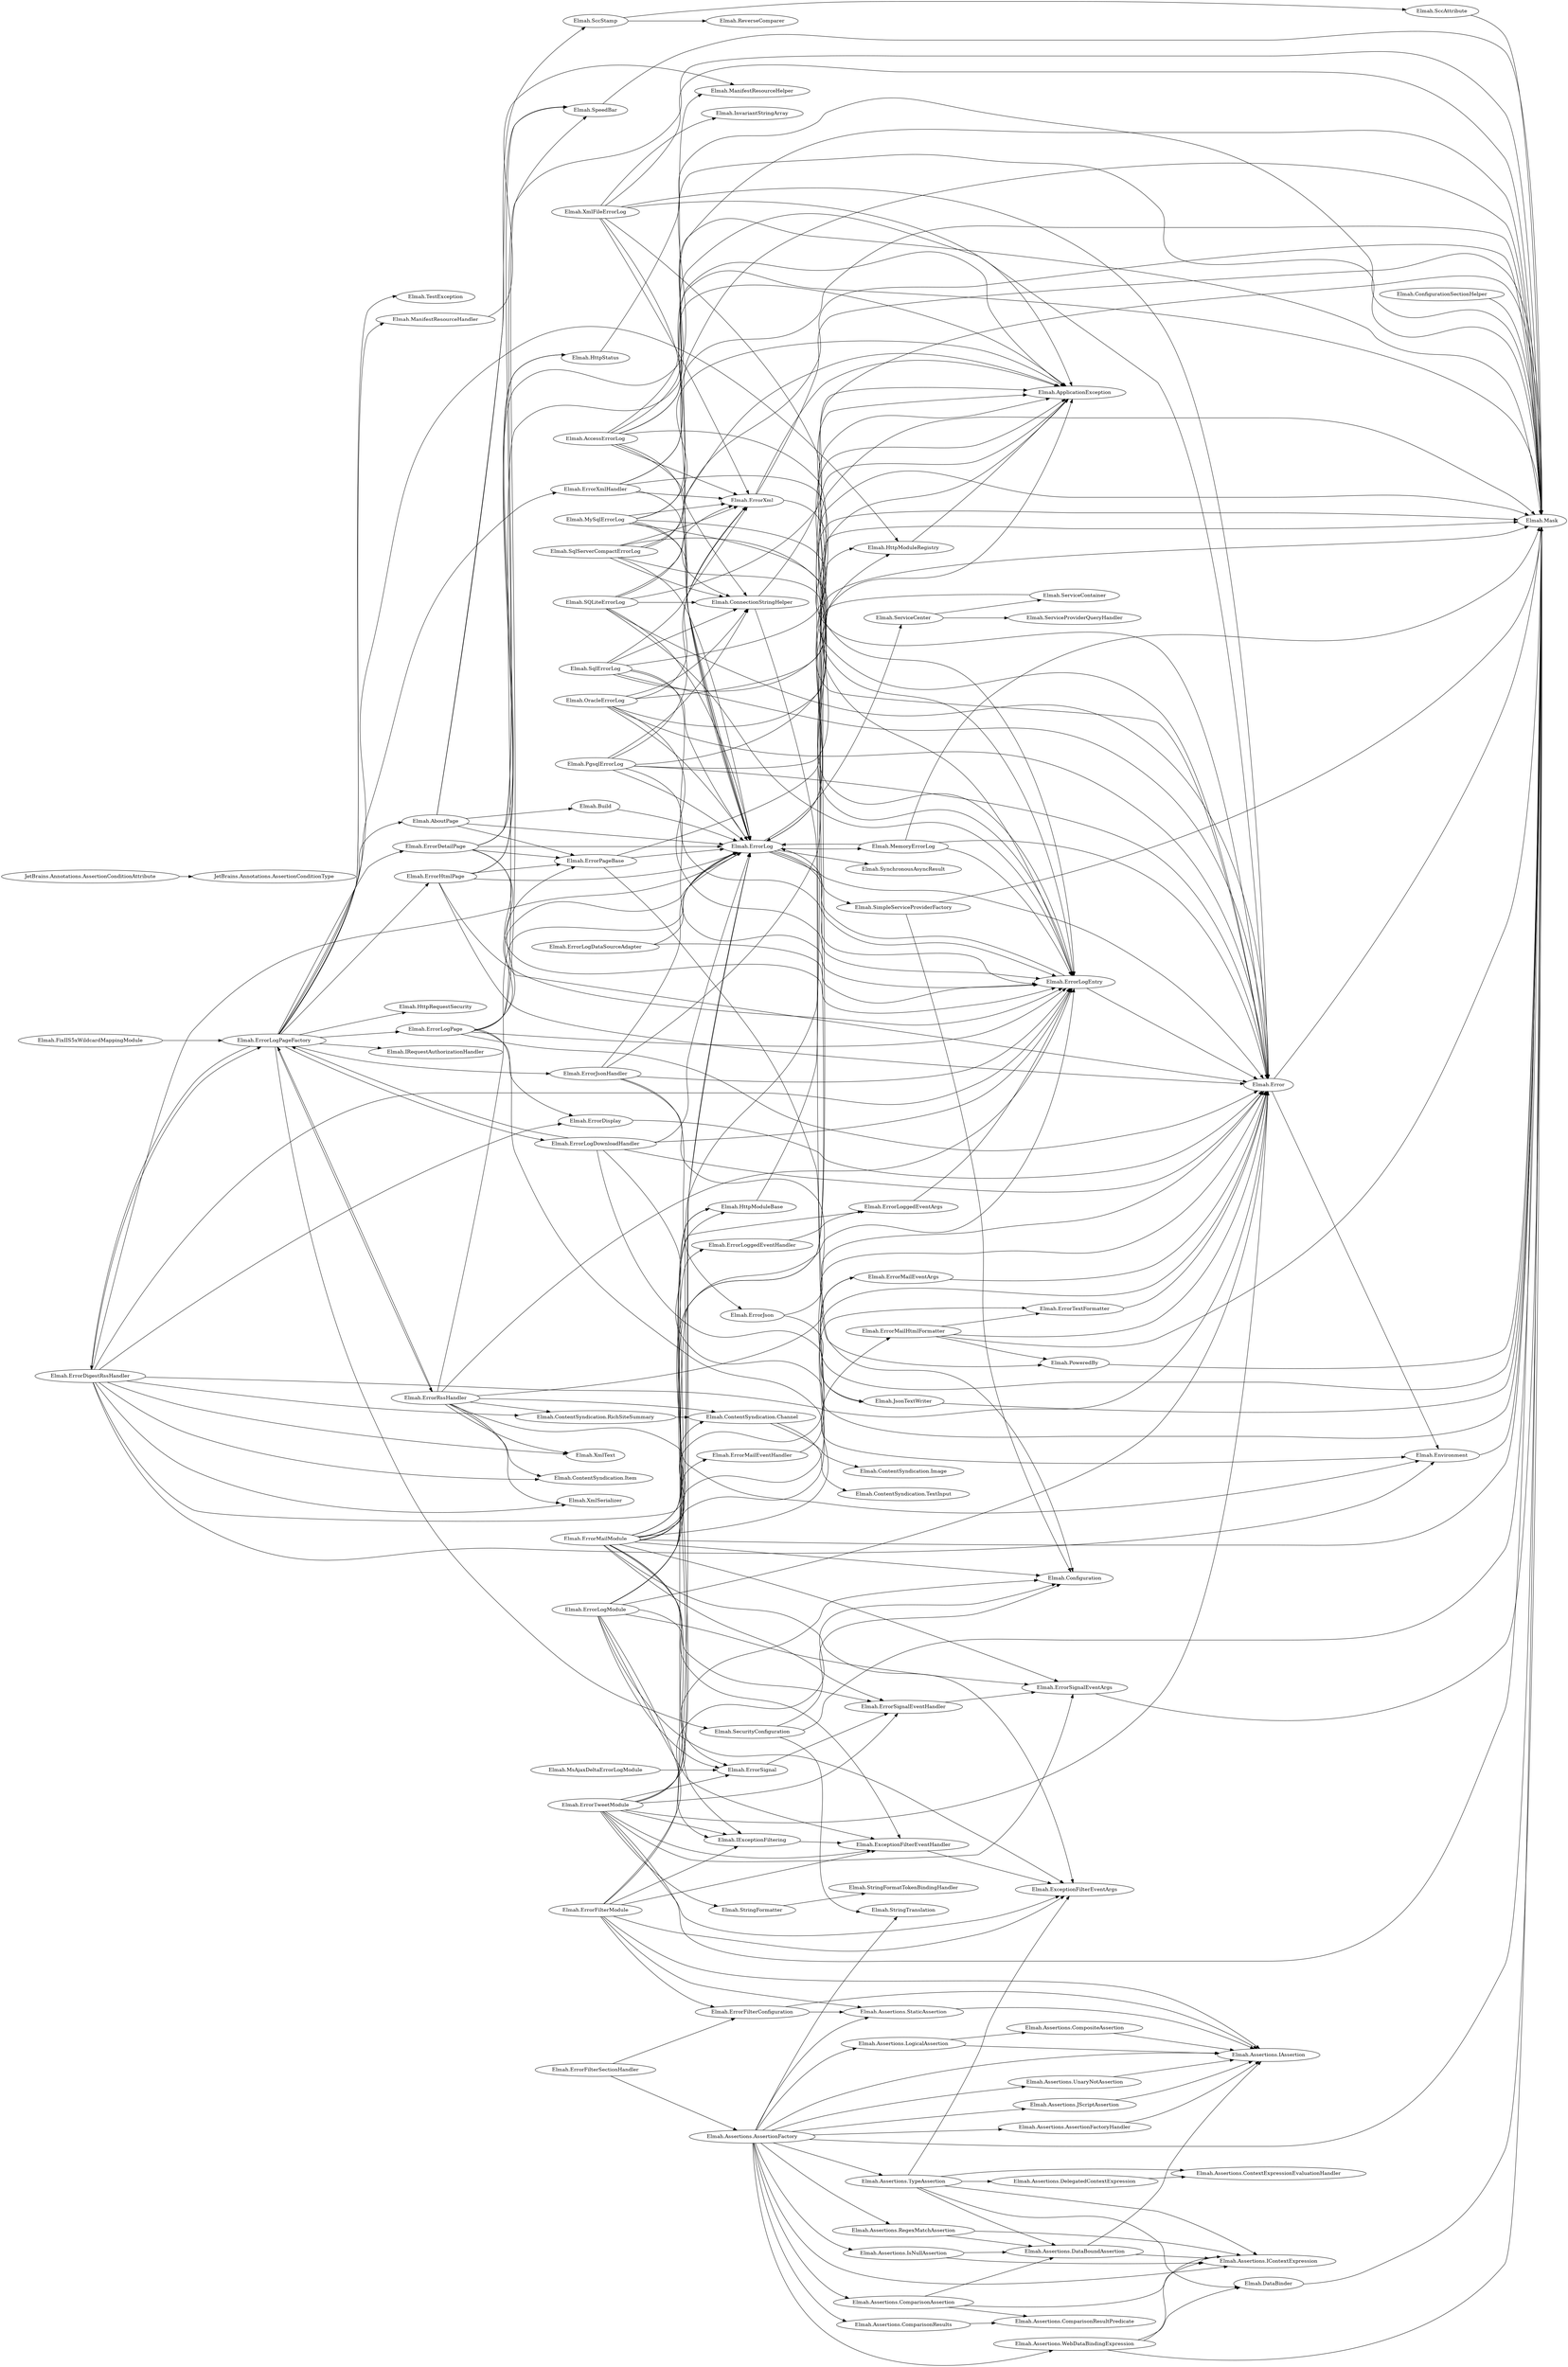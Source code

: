 digraph G {
    page="40,60"; 
    ratio=auto;
    rankdir=LR;
    fontsize=10;
   "Elmah.AboutPage" -> { rank=none; "Elmah.Build"; "Elmah.ErrorLog"; "Elmah.ErrorPageBase"; "Elmah.SccStamp"; "Elmah.SpeedBar" }
   "Elmah.AccessErrorLog" -> { rank=none; "Elmah.ApplicationException"; "Elmah.ConnectionStringHelper"; "Elmah.Error"; "Elmah.ErrorLog"; "Elmah.ErrorLogEntry"; "Elmah.ErrorXml"; "Elmah.ManifestResourceHelper"; "Elmah.Mask" }
   "Elmah.Assertions.AssertionFactory" -> { rank=none; "Elmah.Assertions.AssertionFactoryHandler"; "Elmah.Assertions.ComparisonAssertion"; "Elmah.Assertions.ComparisonResults"; "Elmah.Assertions.IAssertion"; "Elmah.Assertions.IContextExpression"; "Elmah.Assertions.IsNullAssertion"; "Elmah.Assertions.JScriptAssertion"; "Elmah.Assertions.LogicalAssertion"; "Elmah.Assertions.RegexMatchAssertion"; "Elmah.Assertions.StaticAssertion"; "Elmah.Assertions.TypeAssertion"; "Elmah.Assertions.UnaryNotAssertion"; "Elmah.Assertions.WebDataBindingExpression"; "Elmah.Mask"; "Elmah.StringTranslation" }
   "Elmah.Assertions.AssertionFactoryHandler" -> { rank=none; "Elmah.Assertions.IAssertion" }
   "Elmah.Assertions.ComparisonAssertion" -> { rank=none; "Elmah.Assertions.ComparisonResultPredicate"; "Elmah.Assertions.DataBoundAssertion"; "Elmah.Assertions.IContextExpression" }
   "Elmah.Assertions.ComparisonResults" -> { rank=none; "Elmah.Assertions.ComparisonResultPredicate" }
   "Elmah.Assertions.CompositeAssertion" -> { rank=none; "Elmah.Assertions.IAssertion" }
   "Elmah.Assertions.DataBoundAssertion" -> { rank=none; "Elmah.Assertions.IAssertion"; "Elmah.Assertions.IContextExpression" }
   "Elmah.Assertions.DelegatedContextExpression" -> { rank=none; "Elmah.Assertions.ContextExpressionEvaluationHandler" }
   "Elmah.Assertions.IsNullAssertion" -> { rank=none; "Elmah.Assertions.DataBoundAssertion"; "Elmah.Assertions.IContextExpression" }
   "Elmah.Assertions.JScriptAssertion" -> { rank=none; "Elmah.Assertions.IAssertion" }
   "Elmah.Assertions.LogicalAssertion" -> { rank=none; "Elmah.Assertions.CompositeAssertion"; "Elmah.Assertions.IAssertion" }
   "Elmah.Assertions.RegexMatchAssertion" -> { rank=none; "Elmah.Assertions.DataBoundAssertion"; "Elmah.Assertions.IContextExpression" }
   "Elmah.Assertions.StaticAssertion" -> { rank=none; "Elmah.Assertions.IAssertion" }
   "Elmah.Assertions.TypeAssertion" -> { rank=none; "Elmah.Assertions.ContextExpressionEvaluationHandler"; "Elmah.Assertions.DataBoundAssertion"; "Elmah.Assertions.DelegatedContextExpression"; "Elmah.Assertions.IContextExpression"; "Elmah.DataBinder"; "Elmah.ExceptionFilterEventArgs" }
   "Elmah.Assertions.UnaryNotAssertion" -> { rank=none; "Elmah.Assertions.IAssertion" }
   "Elmah.Assertions.WebDataBindingExpression" -> { rank=none; "Elmah.Assertions.IContextExpression"; "Elmah.DataBinder"; "Elmah.Mask" }
   "Elmah.Build" -> { rank=none; "Elmah.ErrorLog" }
   "Elmah.ConfigurationSectionHelper" -> { rank=none; "Elmah.Mask" }
   "Elmah.ConnectionStringHelper" -> { rank=none; "Elmah.Configuration"; "Elmah.Mask" }
   "Elmah.ContentSyndication.Channel" -> { rank=none; "Elmah.ContentSyndication.Image"; "Elmah.ContentSyndication.TextInput" }
   "Elmah.ContentSyndication.RichSiteSummary" -> { rank=none; "Elmah.ContentSyndication.Channel" }
   "Elmah.DataBinder" -> { rank=none; "Elmah.Mask" }
   "Elmah.Environment" -> { rank=none; "Elmah.Mask" }
   "Elmah.Error" -> { rank=none; "Elmah.Environment"; "Elmah.Mask" }
   "Elmah.ErrorDetailPage" -> { rank=none; "Elmah.Error"; "Elmah.ErrorLog"; "Elmah.ErrorLogEntry"; "Elmah.ErrorPageBase"; "Elmah.HttpStatus"; "Elmah.Mask"; "Elmah.SpeedBar" }
   "Elmah.ErrorDigestRssHandler" -> { rank=none; "Elmah.ContentSyndication.Channel"; "Elmah.ContentSyndication.Item"; "Elmah.ContentSyndication.RichSiteSummary"; "Elmah.Environment"; "Elmah.Error"; "Elmah.ErrorDisplay"; "Elmah.ErrorLog"; "Elmah.ErrorLogEntry"; "Elmah.ErrorLogPageFactory"; "Elmah.XmlSerializer"; "Elmah.XmlText" }
   "Elmah.ErrorDisplay" -> { rank=none; "Elmah.Error" }
   "Elmah.ErrorFilterConfiguration" -> { rank=none; "Elmah.Assertions.IAssertion"; "Elmah.Assertions.StaticAssertion" }
   "Elmah.ErrorFilterModule" -> { rank=none; "Elmah.Assertions.IAssertion"; "Elmah.Assertions.StaticAssertion"; "Elmah.Configuration"; "Elmah.ErrorFilterConfiguration"; "Elmah.ExceptionFilterEventArgs"; "Elmah.ExceptionFilterEventHandler"; "Elmah.HttpModuleRegistry"; "Elmah.IExceptionFiltering" }
   "Elmah.ErrorFilterSectionHandler" -> { rank=none; "Elmah.Assertions.AssertionFactory"; "Elmah.ErrorFilterConfiguration" }
   "Elmah.ErrorHtmlPage" -> { rank=none; "Elmah.Error"; "Elmah.ErrorLog"; "Elmah.ErrorLogEntry"; "Elmah.ErrorPageBase"; "Elmah.HttpStatus"; "Elmah.Mask" }
   "Elmah.ErrorJson" -> { rank=none; "Elmah.Error"; "Elmah.JsonTextWriter" }
   "Elmah.ErrorJsonHandler" -> { rank=none; "Elmah.ApplicationException"; "Elmah.ErrorJson"; "Elmah.ErrorLog"; "Elmah.ErrorLogEntry"; "Elmah.Mask" }
   "Elmah.ErrorLog" -> { rank=none; "Elmah.Error"; "Elmah.ErrorLogEntry"; "Elmah.Mask"; "Elmah.MemoryErrorLog"; "Elmah.ServiceCenter"; "Elmah.SimpleServiceProviderFactory"; "Elmah.SynchronousAsyncResult" }
   "Elmah.ErrorLogDataSourceAdapter" -> { rank=none; "Elmah.ErrorLog"; "Elmah.ErrorLogEntry" }
   "Elmah.ErrorLogDownloadHandler" -> { rank=none; "Elmah.Error"; "Elmah.ErrorLog"; "Elmah.ErrorLogEntry"; "Elmah.ErrorLogPageFactory"; "Elmah.JsonTextWriter"; "Elmah.Mask" }
   "Elmah.ErrorLogEntry" -> { rank=none; "Elmah.Error"; "Elmah.ErrorLog" }
   "Elmah.ErrorLogModule" -> { rank=none; "Elmah.Error"; "Elmah.ErrorLog"; "Elmah.ErrorLogEntry"; "Elmah.ErrorLoggedEventArgs"; "Elmah.ErrorLoggedEventHandler"; "Elmah.ErrorSignal"; "Elmah.ErrorSignalEventArgs"; "Elmah.ErrorSignalEventHandler"; "Elmah.ExceptionFilterEventArgs"; "Elmah.ExceptionFilterEventHandler"; "Elmah.HttpModuleBase"; "Elmah.IExceptionFiltering" }
   "Elmah.ErrorLogPage" -> { rank=none; "Elmah.Environment"; "Elmah.Error"; "Elmah.ErrorDisplay"; "Elmah.ErrorLog"; "Elmah.ErrorLogEntry"; "Elmah.ErrorPageBase"; "Elmah.Mask"; "Elmah.SpeedBar" }
   "Elmah.ErrorLogPageFactory" -> { rank=none; "Elmah.AboutPage"; "Elmah.ErrorDetailPage"; "Elmah.ErrorDigestRssHandler"; "Elmah.ErrorHtmlPage"; "Elmah.ErrorJsonHandler"; "Elmah.ErrorLogDownloadHandler"; "Elmah.ErrorLogPage"; "Elmah.ErrorRssHandler"; "Elmah.ErrorXmlHandler"; "Elmah.HttpModuleRegistry"; "Elmah.HttpRequestSecurity"; "Elmah.IRequestAuthorizationHandler"; "Elmah.ManifestResourceHandler"; "Elmah.SecurityConfiguration"; "Elmah.TestException" }
   "Elmah.ErrorLoggedEventArgs" -> { rank=none; "Elmah.ErrorLogEntry" }
   "Elmah.ErrorLoggedEventHandler" -> { rank=none; "Elmah.ErrorLoggedEventArgs" }
   "Elmah.ErrorMailEventArgs" -> { rank=none; "Elmah.Error" }
   "Elmah.ErrorMailEventHandler" -> { rank=none; "Elmah.ErrorMailEventArgs" }
   "Elmah.ErrorMailHtmlFormatter" -> { rank=none; "Elmah.Error"; "Elmah.ErrorTextFormatter"; "Elmah.Mask"; "Elmah.PoweredBy" }
   "Elmah.ErrorMailModule" -> { rank=none; "Elmah.ApplicationException"; "Elmah.Configuration"; "Elmah.Error"; "Elmah.ErrorMailEventArgs"; "Elmah.ErrorMailEventHandler"; "Elmah.ErrorMailHtmlFormatter"; "Elmah.ErrorSignal"; "Elmah.ErrorSignalEventArgs"; "Elmah.ErrorSignalEventHandler"; "Elmah.ErrorTextFormatter"; "Elmah.ExceptionFilterEventArgs"; "Elmah.ExceptionFilterEventHandler"; "Elmah.HttpModuleBase"; "Elmah.IExceptionFiltering"; "Elmah.Mask" }
   "Elmah.ErrorPageBase" -> { rank=none; "Elmah.ErrorLog"; "Elmah.Mask"; "Elmah.PoweredBy" }
   "Elmah.ErrorRssHandler" -> { rank=none; "Elmah.ContentSyndication.Channel"; "Elmah.ContentSyndication.Item"; "Elmah.ContentSyndication.RichSiteSummary"; "Elmah.Environment"; "Elmah.Error"; "Elmah.ErrorLog"; "Elmah.ErrorLogEntry"; "Elmah.ErrorLogPageFactory"; "Elmah.XmlSerializer"; "Elmah.XmlText" }
   "Elmah.ErrorSignal" -> { rank=none; "Elmah.ErrorSignalEventHandler" }
   "Elmah.ErrorSignalEventArgs" -> { rank=none; "Elmah.Mask" }
   "Elmah.ErrorSignalEventHandler" -> { rank=none; "Elmah.ErrorSignalEventArgs" }
   "Elmah.ErrorTextFormatter" -> { rank=none; "Elmah.Error" }
   "Elmah.ErrorTweetModule" -> { rank=none; "Elmah.ApplicationException"; "Elmah.Configuration"; "Elmah.Error"; "Elmah.ErrorLog"; "Elmah.ErrorSignal"; "Elmah.ErrorSignalEventArgs"; "Elmah.ErrorSignalEventHandler"; "Elmah.ExceptionFilterEventArgs"; "Elmah.ExceptionFilterEventHandler"; "Elmah.HttpModuleBase"; "Elmah.IExceptionFiltering"; "Elmah.Mask"; "Elmah.StringFormatter" }
   "Elmah.ErrorXml" -> { rank=none; "Elmah.ApplicationException"; "Elmah.Error"; "Elmah.Mask" }
   "Elmah.ErrorXmlHandler" -> { rank=none; "Elmah.ApplicationException"; "Elmah.ErrorLog"; "Elmah.ErrorLogEntry"; "Elmah.ErrorXml"; "Elmah.Mask" }
   "Elmah.ExceptionFilterEventHandler" -> { rank=none; "Elmah.ExceptionFilterEventArgs" }
   "Elmah.FixIIS5xWildcardMappingModule" -> { rank=none; "Elmah.ErrorLogPageFactory" }
   "Elmah.HttpModuleBase" -> { rank=none; "Elmah.HttpModuleRegistry" }
   "Elmah.HttpModuleRegistry" -> { rank=none; "Elmah.ApplicationException" }
   "Elmah.HttpStatus" -> { rank=none; "Elmah.Mask" }
   "Elmah.IExceptionFiltering" -> { rank=none; "Elmah.ExceptionFilterEventHandler" }
   "Elmah.JsonTextWriter" -> { rank=none; "Elmah.Mask" }
   "Elmah.ManifestResourceHandler" -> { rank=none; "Elmah.ManifestResourceHelper" }
   "Elmah.MemoryErrorLog" -> { rank=none; "Elmah.Error"; "Elmah.ErrorLog"; "Elmah.ErrorLogEntry"; "Elmah.Mask" }
   "Elmah.MsAjaxDeltaErrorLogModule" -> { rank=none; "Elmah.ErrorSignal" }
   "Elmah.MySqlErrorLog" -> { rank=none; "Elmah.ApplicationException"; "Elmah.ConnectionStringHelper"; "Elmah.Error"; "Elmah.ErrorLog"; "Elmah.ErrorLogEntry"; "Elmah.ErrorXml"; "Elmah.Mask" }
   "Elmah.OracleErrorLog" -> { rank=none; "Elmah.ApplicationException"; "Elmah.ConnectionStringHelper"; "Elmah.Error"; "Elmah.ErrorLog"; "Elmah.ErrorLogEntry"; "Elmah.ErrorXml"; "Elmah.Mask" }
   "Elmah.PgsqlErrorLog" -> { rank=none; "Elmah.ApplicationException"; "Elmah.ConnectionStringHelper"; "Elmah.Error"; "Elmah.ErrorLog"; "Elmah.ErrorLogEntry"; "Elmah.ErrorXml"; "Elmah.Mask" }
   "Elmah.PoweredBy" -> { rank=none; "Elmah.Mask" }
   "Elmah.SQLiteErrorLog" -> { rank=none; "Elmah.ApplicationException"; "Elmah.ConnectionStringHelper"; "Elmah.Error"; "Elmah.ErrorLog"; "Elmah.ErrorLogEntry"; "Elmah.ErrorXml"; "Elmah.Mask" }
   "Elmah.SccAttribute" -> { rank=none; "Elmah.Mask" }
   "Elmah.SccStamp" -> { rank=none; "Elmah.ReverseComparer"; "Elmah.SccAttribute" }
   "Elmah.SecurityConfiguration" -> { rank=none; "Elmah.Configuration"; "Elmah.Mask"; "Elmah.StringTranslation" }
   "Elmah.ServiceCenter" -> { rank=none; "Elmah.ServiceContainer"; "Elmah.ServiceProviderQueryHandler" }
   "Elmah.ServiceContainer" -> { rank=none; "Elmah.ErrorLog" }
   "Elmah.SimpleServiceProviderFactory" -> { rank=none; "Elmah.Configuration"; "Elmah.Mask" }
   "Elmah.SpeedBar" -> { rank=none; "Elmah.Mask" }
   "Elmah.SqlErrorLog" -> { rank=none; "Elmah.ApplicationException"; "Elmah.ConnectionStringHelper"; "Elmah.Error"; "Elmah.ErrorLog"; "Elmah.ErrorLogEntry"; "Elmah.ErrorXml"; "Elmah.Mask" }
   "Elmah.SqlServerCompactErrorLog" -> { rank=none; "Elmah.ApplicationException"; "Elmah.ConnectionStringHelper"; "Elmah.Error"; "Elmah.ErrorLog"; "Elmah.ErrorLogEntry"; "Elmah.ErrorXml"; "Elmah.Mask" }
   "Elmah.StringFormatter" -> { rank=none; "Elmah.StringFormatTokenBindingHandler" }
   "Elmah.XmlFileErrorLog" -> { rank=none; "Elmah.ApplicationException"; "Elmah.Error"; "Elmah.ErrorLog"; "Elmah.ErrorLogEntry"; "Elmah.ErrorXml"; "Elmah.InvariantStringArray"; "Elmah.Mask" }
   "JetBrains.Annotations.AssertionConditionAttribute" -> { rank=none; "JetBrains.Annotations.AssertionConditionType" }
   }
